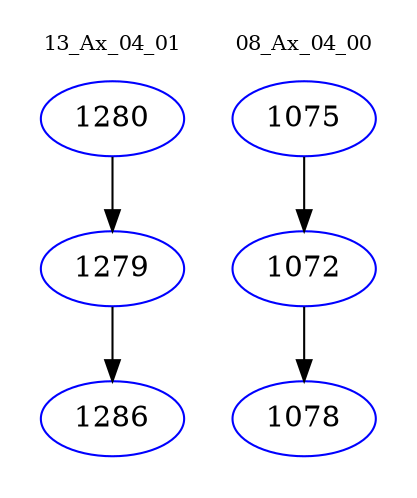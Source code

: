 digraph{
subgraph cluster_0 {
color = white
label = "13_Ax_04_01";
fontsize=10;
T0_1280 [label="1280", color="blue"]
T0_1280 -> T0_1279 [color="black"]
T0_1279 [label="1279", color="blue"]
T0_1279 -> T0_1286 [color="black"]
T0_1286 [label="1286", color="blue"]
}
subgraph cluster_1 {
color = white
label = "08_Ax_04_00";
fontsize=10;
T1_1075 [label="1075", color="blue"]
T1_1075 -> T1_1072 [color="black"]
T1_1072 [label="1072", color="blue"]
T1_1072 -> T1_1078 [color="black"]
T1_1078 [label="1078", color="blue"]
}
}
